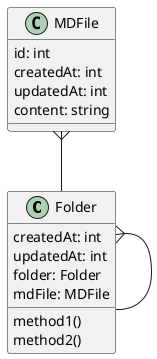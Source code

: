 @startuml
class Folder {
 createdAt: int
 updatedAt: int
 folder: Folder
 mdFile: MDFile
 method1()
 method2()
}

class MDFile {
  id: int
  createdAt: int
  updatedAt: int
  content: string
}

MDFile }-- Folder
Folder }-- Folder

@enduml

